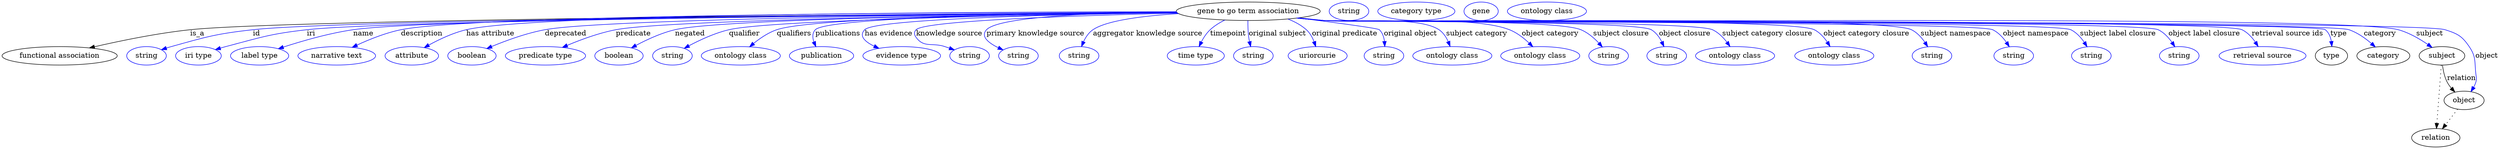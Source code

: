 digraph {
	graph [bb="0,0,4851.8,283"];
	node [label="\N"];
	"gene to go term association"	[height=0.5,
		label="gene to go term association",
		pos="2420.8,265",
		width=3.8816];
	"functional association"	[height=0.5,
		pos="111.79,178",
		width=3.1053];
	"gene to go term association" -> "functional association"	[label=is_a,
		lp="377.79,221.5",
		pos="e,169.39,193.48 2281.8,263.08 1850.6,260.01 552.85,249.2 363.79,229 300.59,222.25 229.67,207.52 179.2,195.79"];
	id	[color=blue,
		height=0.5,
		label=string,
		pos="279.79,178",
		width=1.0652];
	"gene to go term association" -> id	[color=blue,
		label=id,
		lp="492.79,221.5",
		pos="e,308.78,189.97 2281.7,262.99 1867.9,259.79 662.33,248.85 485.79,229 414.5,220.98 396.87,215.35 327.79,196 324.68,195.13 321.49,\
194.16 318.29,193.14",
		style=solid];
	iri	[color=blue,
		height=0.5,
		label="iri type",
		pos="380.79,178",
		width=1.2277];
	"gene to go term association" -> iri	[color=blue,
		label=iri,
		lp="598.79,221.5",
		pos="e,413.71,190.14 2281.9,262.85 1883.8,259.34 756.7,247.85 590.79,229 519.94,220.95 502.72,214.25 433.79,196 430.42,195.11 426.94,\
194.13 423.46,193.11",
		style=solid];
	name	[color=blue,
		height=0.5,
		label="label type",
		pos="499.79,178",
		width=1.5707];
	"gene to go term association" -> name	[color=blue,
		label=name,
		lp="700.79,221.5",
		pos="e,535.96,191.87 2281.5,263.19 1896.6,260.68 836.91,251.77 680.79,229 633.91,222.16 581.92,206.97 545.73,195.12",
		style=solid];
	description	[color=blue,
		height=0.5,
		label="narrative text",
		pos="649.79,178",
		width=2.0943];
	"gene to go term association" -> description	[color=blue,
		label=description,
		lp="814.29,221.5",
		pos="e,679.66,194.62 2281.2,263.92 1910.3,263.28 919.09,258.8 773.79,229 744.18,222.93 712.61,210.1 688.74,198.95",
		style=solid];
	"has attribute"	[color=blue,
		height=0.5,
		label=attribute,
		pos="794.79,178",
		width=1.4443];
	"gene to go term association" -> "has attribute"	[color=blue,
		label="has attribute",
		lp="946.79,221.5",
		pos="e,818.73,194.01 2281,264.12 1930.3,263.95 1031.7,260.4 899.79,229 874.24,222.92 847.55,210.11 827.47,198.98",
		style=solid];
	deprecated	[color=blue,
		height=0.5,
		label=boolean,
		pos="911.79,178",
		width=1.2999];
	"gene to go term association" -> deprecated	[color=blue,
		label=deprecated,
		lp="1093.3,221.5",
		pos="e,940.75,192.32 2281.7,262.92 1957.7,260.05 1171,250.9 1052.8,229 1016.9,222.36 977.97,207.95 950.12,196.3",
		style=solid];
	predicate	[color=blue,
		height=0.5,
		label="predicate type",
		pos="1054.8,178",
		width=2.1665];
	"gene to go term association" -> predicate	[color=blue,
		label=predicate,
		lp="1224.8,221.5",
		pos="e,1087.5,194.43 2282.2,262.58 1983.1,259.14 1295.3,249.15 1190.8,229 1158.2,222.73 1123.1,209.66 1096.8,198.45",
		style=solid];
	negated	[color=blue,
		height=0.5,
		label=boolean,
		pos="1197.8,178",
		width=1.2999];
	"gene to go term association" -> negated	[color=blue,
		label=negated,
		lp="1334.8,221.5",
		pos="e,1222.1,193.71 2282,262.75 2004.2,259.79 1398.3,250.89 1305.8,229 1279.5,222.77 1251.8,209.83 1231.1,198.67",
		style=solid];
	qualifier	[color=blue,
		height=0.5,
		label=string,
		pos="1300.8,178",
		width=1.0652];
	"gene to go term association" -> qualifier	[color=blue,
		label=qualifier,
		lp="1440.8,221.5",
		pos="e,1323.9,192.74 2282.4,262.2 2025.4,258.42 1493.2,248.35 1410.8,229 1383.2,222.53 1354.1,208.97 1332.8,197.61",
		style=solid];
	qualifiers	[color=blue,
		height=0.5,
		label="ontology class",
		pos="1433.8,178",
		width=2.1304];
	"gene to go term association" -> qualifiers	[color=blue,
		label=qualifiers,
		lp="1537.3,221.5",
		pos="e,1450.9,195.59 2281.8,263.08 2043.4,260.85 1575.2,253.4 1503.8,229 1487.2,223.34 1471.1,212.36 1458.6,202.14",
		style=solid];
	publications	[color=blue,
		height=0.5,
		label=publication,
		pos="1590.8,178",
		width=1.7332];
	"gene to go term association" -> publications	[color=blue,
		label=publications,
		lp="1622.8,221.5",
		pos="e,1579.8,195.88 2281.5,263.18 2048.5,261.1 1602.7,253.89 1578.8,229 1572.7,222.63 1573.1,213.73 1575.9,205.2",
		style=solid];
	"has evidence"	[color=blue,
		height=0.5,
		label="evidence type",
		pos="1746.8,178",
		width=2.0943];
	"gene to go term association" -> "has evidence"	[color=blue,
		label="has evidence",
		lp="1721.3,221.5",
		pos="e,1702.5,192.7 2282.3,262.38 2072.3,259.23 1695.4,250.59 1674.8,229 1663,216.67 1675.3,205.56 1692.9,196.96",
		style=solid];
	"knowledge source"	[color=blue,
		height=0.5,
		label=string,
		pos="1878.8,178",
		width=1.0652];
	"gene to go term association" -> "knowledge source"	[color=blue,
		label="knowledge source",
		lp="1839.3,221.5",
		pos="e,1849.4,189.57 2283.8,261.32 2099.3,257.03 1792,247.19 1774.8,229 1770.2,224.16 1770.9,219.39 1774.8,214 1790.2,192.87 1806,204.36 \
1830.8,196 1833.7,195.01 1836.7,193.98 1839.8,192.93",
		style=solid];
	"primary knowledge source"	[color=blue,
		height=0.5,
		label=string,
		pos="1973.8,178",
		width=1.0652];
	"gene to go term association" -> "primary knowledge source"	[color=blue,
		label="primary knowledge source",
		lp="2006.8,221.5",
		pos="e,1943.9,189.63 2281.1,263.98 2139.1,262.46 1936.6,255.59 1911.8,229 1899.5,215.82 1915.8,203.1 1934.8,193.79",
		style=solid];
	"aggregator knowledge source"	[color=blue,
		height=0.5,
		label=string,
		pos="2091.8,178",
		width=1.0652];
	"gene to go term association" -> "aggregator knowledge source"	[color=blue,
		label="aggregator knowledge source",
		lp="2225.3,221.5",
		pos="e,2096.5,196.21 2285.5,260.4 2218.5,256.25 2146,247.47 2118.8,229 2110.5,223.39 2104.6,214.39 2100.4,205.56",
		style=solid];
	timepoint	[color=blue,
		height=0.5,
		label="time type",
		pos="2318.8,178",
		width=1.5346];
	"gene to go term association" -> timepoint	[color=blue,
		label=timepoint,
		lp="2381.8,221.5",
		pos="e,2325.2,196.04 2375.4,247.93 2365.2,242.93 2355,236.66 2346.8,229 2339.7,222.39 2334,213.58 2329.6,205.19",
		style=solid];
	"original subject"	[color=blue,
		height=0.5,
		label=string,
		pos="2430.8,178",
		width=1.0652];
	"gene to go term association" -> "original subject"	[color=blue,
		label="original subject",
		lp="2477.8,221.5",
		pos="e,2425.6,195.93 2420.2,246.8 2420,237.12 2420.3,224.84 2421.8,214 2422.2,211.3 2422.7,208.5 2423.2,205.72",
		style=solid];
	"original predicate"	[color=blue,
		height=0.5,
		label=uriorcurie,
		pos="2555.8,178",
		width=1.5887];
	"gene to go term association" -> "original predicate"	[color=blue,
		label="original predicate",
		lp="2608.3,221.5",
		pos="e,2552.2,196 2497.8,249.91 2510.9,244.92 2523.5,238.16 2533.8,229 2540.7,222.83 2545.6,214.08 2548.9,205.62",
		style=solid];
	"original object"	[color=blue,
		height=0.5,
		label=string,
		pos="2684.8,178",
		width=1.0652];
	"gene to go term association" -> "original object"	[color=blue,
		label="original object",
		lp="2736.3,221.5",
		pos="e,2686.4,196.19 2517.8,252 2588.6,243.04 2672.8,231.85 2675.8,229 2681.9,223.16 2684.7,214.71 2685.8,206.41",
		style=solid];
	"subject category"	[color=blue,
		height=0.5,
		label="ontology class",
		pos="2817.8,178",
		width=2.1304];
	"gene to go term association" -> "subject category"	[color=blue,
		label="subject category",
		lp="2865.3,221.5",
		pos="e,2813.5,196.32 2519.7,252.25 2536.4,250.4 2553.6,248.58 2569.8,247 2619.1,242.19 2750.6,256.38 2791.8,229 2800.1,223.52 2805.8,\
214.54 2809.8,205.69",
		style=solid];
	"object category"	[color=blue,
		height=0.5,
		label="ontology class",
		pos="2988.8,178",
		width=2.1304];
	"gene to go term association" -> "object category"	[color=blue,
		label="object category",
		lp="3008.3,221.5",
		pos="e,2974.4,195.75 2518.1,252 2535.3,250.13 2553.1,248.37 2569.8,247 2649.4,240.47 2854.4,258.07 2928.8,229 2943.2,223.36 2956.7,212.8 \
2967.3,202.82",
		style=solid];
	"subject closure"	[color=blue,
		height=0.5,
		label=string,
		pos="3121.8,178",
		width=1.0652];
	"gene to go term association" -> "subject closure"	[color=blue,
		label="subject closure",
		lp="3144.3,221.5",
		pos="e,3109.6,195.31 2517.3,251.89 2534.7,250.01 2552.8,248.28 2569.8,247 2625,242.86 3016.6,250.13 3067.8,229 3081.2,223.46 3093.4,212.99 \
3102.7,203.05",
		style=solid];
	"object closure"	[color=blue,
		height=0.5,
		label=string,
		pos="3234.8,178",
		width=1.0652];
	"gene to go term association" -> "object closure"	[color=blue,
		label="object closure",
		lp="3268.8,221.5",
		pos="e,3228.8,196.12 2516.5,251.86 2534.2,249.97 2552.5,248.23 2569.8,247 2604.9,244.5 3172.2,246.33 3202.8,229 3212.2,223.67 3219.3,\
214.3 3224.4,205.1",
		style=solid];
	"subject category closure"	[color=blue,
		height=0.5,
		label="ontology class",
		pos="3367.8,178",
		width=2.1304];
	"gene to go term association" -> "subject category closure"	[color=blue,
		label="subject category closure",
		lp="3430.3,221.5",
		pos="e,3357.6,196.29 2516.5,251.8 2534.2,249.91 2552.5,248.19 2569.8,247 2611.5,244.13 3284.8,246.48 3322.8,229 3334.3,223.72 3344.1,\
213.96 3351.6,204.45",
		style=solid];
	"object category closure"	[color=blue,
		height=0.5,
		label="ontology class",
		pos="3560.8,178",
		width=2.1304];
	"gene to go term association" -> "object category closure"	[color=blue,
		label="object category closure",
		lp="3623.3,221.5",
		pos="e,3552.5,196.25 2516.1,251.77 2533.9,249.87 2552.4,248.15 2569.8,247 2622.6,243.5 3474.5,252.66 3521.8,229 3532.2,223.78 3540.7,\
214.3 3547.1,204.98",
		style=solid];
	"subject namespace"	[color=blue,
		height=0.5,
		label=string,
		pos="3750.8,178",
		width=1.0652];
	"gene to go term association" -> "subject namespace"	[color=blue,
		label="subject namespace",
		lp="3796.8,221.5",
		pos="e,3742.5,195.78 2515.7,251.77 2533.6,249.85 2552.3,248.14 2569.8,247 2633.1,242.9 3653.9,256.91 3710.8,229 3721.6,223.68 3730.5,\
213.86 3737.1,204.32",
		style=solid];
	"object namespace"	[color=blue,
		height=0.5,
		label=string,
		pos="3909.8,178",
		width=1.0652];
	"gene to go term association" -> "object namespace"	[color=blue,
		label="object namespace",
		lp="3952.8,221.5",
		pos="e,3901.2,195.8 2515.6,251.74 2533.6,249.83 2552.3,248.12 2569.8,247 2605.8,244.7 3836.3,244.66 3868.8,229 3879.8,223.7 3888.8,213.89 \
3895.6,204.35",
		style=solid];
	"subject label closure"	[color=blue,
		height=0.5,
		label=string,
		pos="4060.8,178",
		width=1.0652];
	"gene to go term association" -> "subject label closure"	[color=blue,
		label="subject label closure",
		lp="4112.8,221.5",
		pos="e,4052.5,195.79 2515.6,251.72 2533.6,249.81 2552.3,248.11 2569.8,247 2610,244.46 3984.6,246.69 4020.8,229 4031.7,223.7 4040.5,213.88 \
4047.1,204.34",
		style=solid];
	"object label closure"	[color=blue,
		height=0.5,
		label=string,
		pos="4231.8,178",
		width=1.0652];
	"gene to go term association" -> "object label closure"	[color=blue,
		label="object label closure",
		lp="4280.3,221.5",
		pos="e,4223.2,195.81 2515.6,251.7 2533.6,249.79 2552.3,248.1 2569.8,247 2614.7,244.19 4150.2,248.49 4190.8,229 4201.8,223.72 4210.8,213.91 \
4217.6,204.36",
		style=solid];
	"retrieval source ids"	[color=blue,
		height=0.5,
		label="retrieval source",
		pos="4393.8,178",
		width=2.347];
	"gene to go term association" -> "retrieval source ids"	[color=blue,
		label="retrieval source ids",
		lp="4442.3,221.5",
		pos="e,4385.2,196.3 2515.2,251.73 2533.3,249.81 2552.1,248.09 2569.8,247 2619.3,243.94 4309.2,250.69 4353.8,229 4364.5,223.78 4373.3,\
214.17 4379.8,204.76",
		style=solid];
	type	[height=0.5,
		pos="4527.8,178",
		width=0.86659];
	"gene to go term association" -> type	[color=blue,
		label=type,
		lp="4541.8,221.5",
		pos="e,4528.6,196.19 2515.2,251.72 2533.3,249.8 2552.1,248.09 2569.8,247 2596.8,245.34 4494.6,245.83 4515.8,229 4522.6,223.55 4526,214.93 \
4527.5,206.37",
		style=solid];
	category	[height=0.5,
		pos="4628.8,178",
		width=1.4263];
	"gene to go term association" -> category	[color=blue,
		label=category,
		lp="4622.3,221.5",
		pos="e,4613.2,195.26 2515.2,251.72 2533.3,249.79 2552.1,248.08 2569.8,247 2625,243.61 4509.4,246.67 4561.8,229 4578,223.54 4593.5,212.51 \
4605.5,202.2",
		style=solid];
	subject	[height=0.5,
		pos="4742.8,178",
		width=1.2277];
	"gene to go term association" -> subject	[color=blue,
		label=subject,
		lp="4718.8,221.5",
		pos="e,4723.5,194.33 2515.2,251.71 2533.3,249.79 2552.1,248.08 2569.8,247 2685.6,239.92 4546,259.96 4657.8,229 4678.5,223.26 4699.4,211.09 \
4715.3,200.2",
		style=solid];
	object	[height=0.5,
		pos="4785.8,91",
		width=1.0832];
	"gene to go term association" -> object	[color=blue,
		label=object,
		lp="4829.8,178",
		pos="e,4799.2,108.09 2515.2,251.71 2533.3,249.78 2552.1,248.08 2569.8,247 2630.2,243.31 4691.1,247.48 4748.8,229 4773.1,221.21 4781.4,\
217.1 4795.8,196 4809.7,175.59 4805.9,166.51 4808.8,142 4809.6,135.38 4810.7,133.39 4808.8,127 4807.8,123.55 4806.3,120.13 4804.5,\
116.85",
		style=solid];
	association_type	[color=blue,
		height=0.5,
		label=string,
		pos="2616.8,265",
		width=1.0652];
	association_category	[color=blue,
		height=0.5,
		label="category type",
		pos="2747.8,265",
		width=2.0762];
	subject -> object	[label=relation,
		lp="4780.8,134.5",
		pos="e,4767.9,107.23 4743.9,159.55 4745.1,149.57 4747.6,137.07 4752.8,127 4755,122.68 4757.9,118.52 4761.1,114.66"];
	relation	[height=0.5,
		pos="4730.8,18",
		width=1.2999];
	subject -> relation	[pos="e,4732.1,36.188 4741.5,159.79 4739.4,132.48 4735.3,78.994 4732.9,46.38",
		style=dotted];
	"gene to go term association_subject"	[color=blue,
		height=0.5,
		label=gene,
		pos="2873.8,265",
		width=0.92075];
	object -> relation	[pos="e,4743.6,35.54 4773.3,73.889 4766.4,64.939 4757.6,53.617 4749.8,43.584",
		style=dotted];
	"gene to go term association_object"	[color=blue,
		height=0.5,
		label="ontology class",
		pos="3001.8,265",
		width=2.1304];
}
